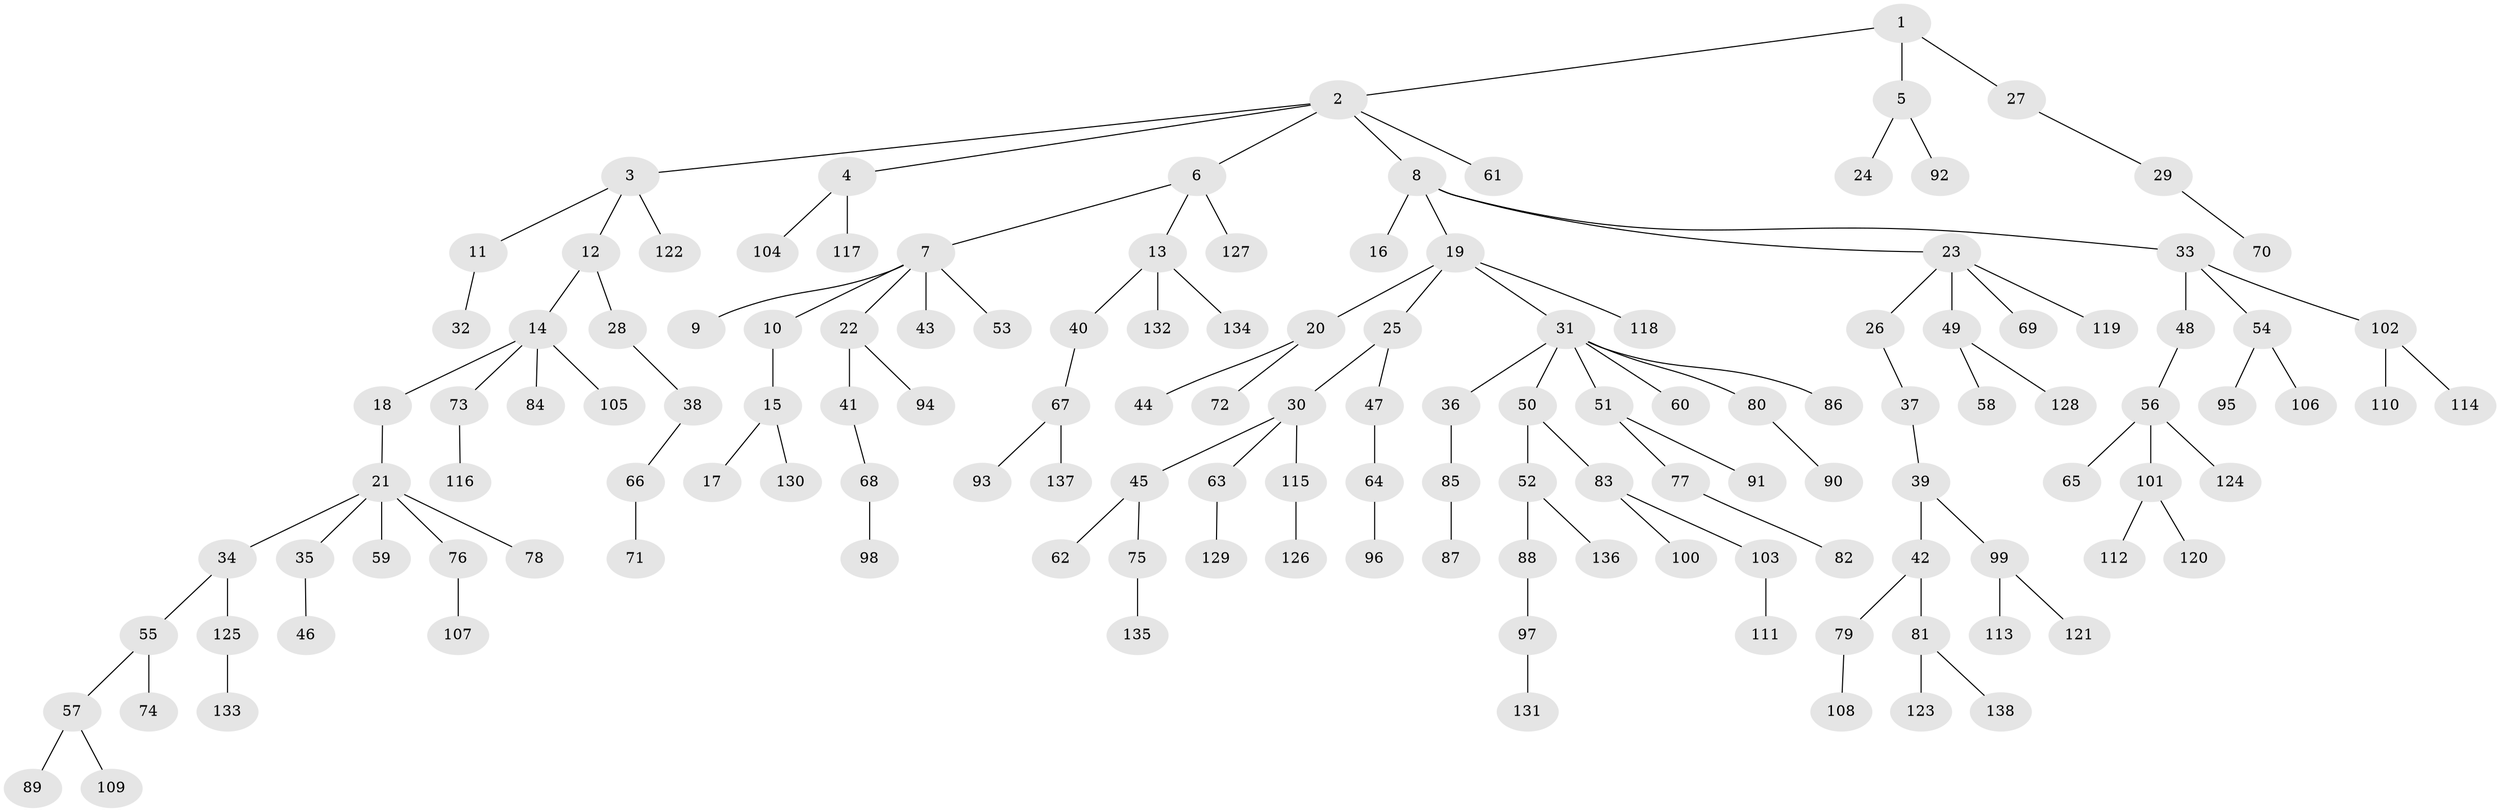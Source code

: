 // Generated by graph-tools (version 1.1) at 2025/02/03/09/25 03:02:29]
// undirected, 138 vertices, 137 edges
graph export_dot {
graph [start="1"]
  node [color=gray90,style=filled];
  1;
  2;
  3;
  4;
  5;
  6;
  7;
  8;
  9;
  10;
  11;
  12;
  13;
  14;
  15;
  16;
  17;
  18;
  19;
  20;
  21;
  22;
  23;
  24;
  25;
  26;
  27;
  28;
  29;
  30;
  31;
  32;
  33;
  34;
  35;
  36;
  37;
  38;
  39;
  40;
  41;
  42;
  43;
  44;
  45;
  46;
  47;
  48;
  49;
  50;
  51;
  52;
  53;
  54;
  55;
  56;
  57;
  58;
  59;
  60;
  61;
  62;
  63;
  64;
  65;
  66;
  67;
  68;
  69;
  70;
  71;
  72;
  73;
  74;
  75;
  76;
  77;
  78;
  79;
  80;
  81;
  82;
  83;
  84;
  85;
  86;
  87;
  88;
  89;
  90;
  91;
  92;
  93;
  94;
  95;
  96;
  97;
  98;
  99;
  100;
  101;
  102;
  103;
  104;
  105;
  106;
  107;
  108;
  109;
  110;
  111;
  112;
  113;
  114;
  115;
  116;
  117;
  118;
  119;
  120;
  121;
  122;
  123;
  124;
  125;
  126;
  127;
  128;
  129;
  130;
  131;
  132;
  133;
  134;
  135;
  136;
  137;
  138;
  1 -- 2;
  1 -- 5;
  1 -- 27;
  2 -- 3;
  2 -- 4;
  2 -- 6;
  2 -- 8;
  2 -- 61;
  3 -- 11;
  3 -- 12;
  3 -- 122;
  4 -- 104;
  4 -- 117;
  5 -- 24;
  5 -- 92;
  6 -- 7;
  6 -- 13;
  6 -- 127;
  7 -- 9;
  7 -- 10;
  7 -- 22;
  7 -- 43;
  7 -- 53;
  8 -- 16;
  8 -- 19;
  8 -- 23;
  8 -- 33;
  10 -- 15;
  11 -- 32;
  12 -- 14;
  12 -- 28;
  13 -- 40;
  13 -- 132;
  13 -- 134;
  14 -- 18;
  14 -- 73;
  14 -- 84;
  14 -- 105;
  15 -- 17;
  15 -- 130;
  18 -- 21;
  19 -- 20;
  19 -- 25;
  19 -- 31;
  19 -- 118;
  20 -- 44;
  20 -- 72;
  21 -- 34;
  21 -- 35;
  21 -- 59;
  21 -- 76;
  21 -- 78;
  22 -- 41;
  22 -- 94;
  23 -- 26;
  23 -- 49;
  23 -- 69;
  23 -- 119;
  25 -- 30;
  25 -- 47;
  26 -- 37;
  27 -- 29;
  28 -- 38;
  29 -- 70;
  30 -- 45;
  30 -- 63;
  30 -- 115;
  31 -- 36;
  31 -- 50;
  31 -- 51;
  31 -- 60;
  31 -- 80;
  31 -- 86;
  33 -- 48;
  33 -- 54;
  33 -- 102;
  34 -- 55;
  34 -- 125;
  35 -- 46;
  36 -- 85;
  37 -- 39;
  38 -- 66;
  39 -- 42;
  39 -- 99;
  40 -- 67;
  41 -- 68;
  42 -- 79;
  42 -- 81;
  45 -- 62;
  45 -- 75;
  47 -- 64;
  48 -- 56;
  49 -- 58;
  49 -- 128;
  50 -- 52;
  50 -- 83;
  51 -- 77;
  51 -- 91;
  52 -- 88;
  52 -- 136;
  54 -- 95;
  54 -- 106;
  55 -- 57;
  55 -- 74;
  56 -- 65;
  56 -- 101;
  56 -- 124;
  57 -- 89;
  57 -- 109;
  63 -- 129;
  64 -- 96;
  66 -- 71;
  67 -- 93;
  67 -- 137;
  68 -- 98;
  73 -- 116;
  75 -- 135;
  76 -- 107;
  77 -- 82;
  79 -- 108;
  80 -- 90;
  81 -- 123;
  81 -- 138;
  83 -- 100;
  83 -- 103;
  85 -- 87;
  88 -- 97;
  97 -- 131;
  99 -- 113;
  99 -- 121;
  101 -- 112;
  101 -- 120;
  102 -- 110;
  102 -- 114;
  103 -- 111;
  115 -- 126;
  125 -- 133;
}
